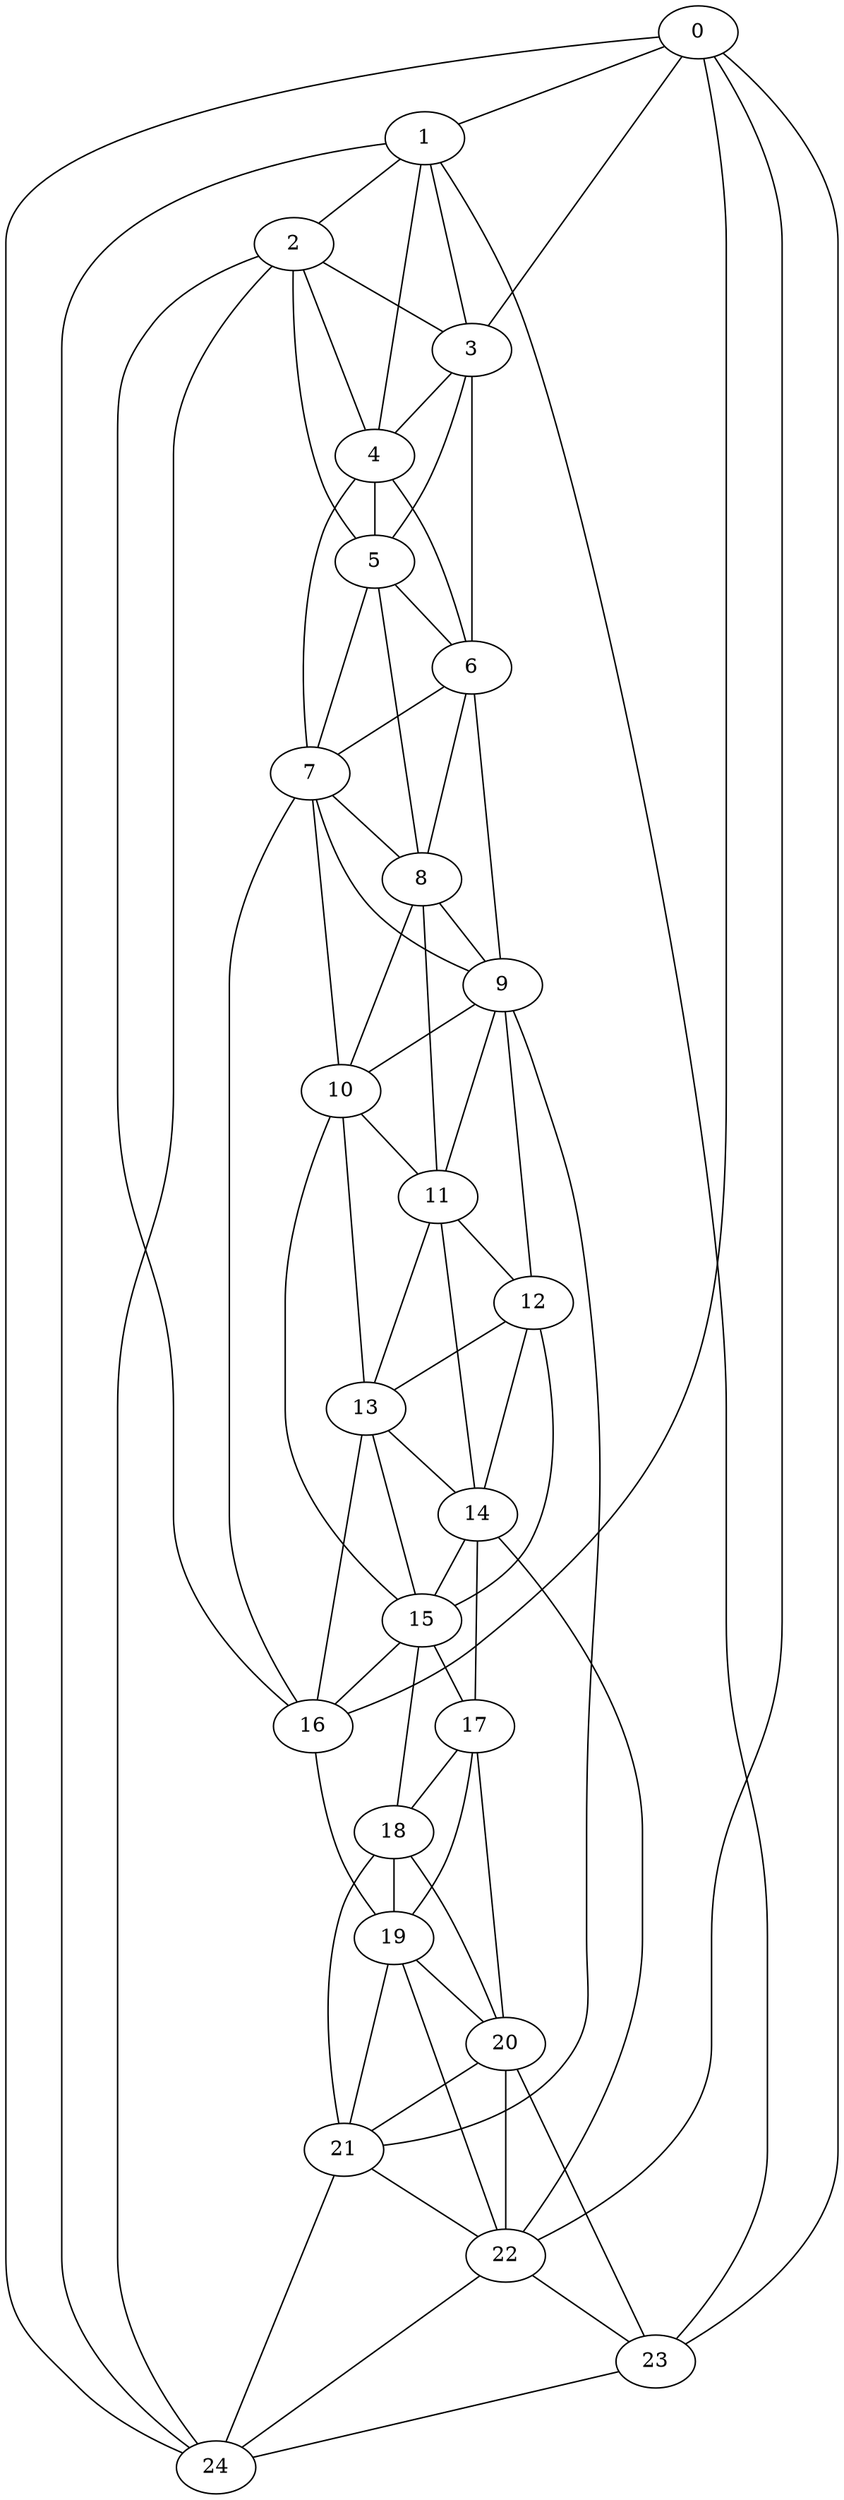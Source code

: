 strict graph "watts_strogatz_graph(25,6,0.1)" {
0;
1;
2;
3;
4;
5;
6;
7;
8;
9;
10;
11;
12;
13;
14;
15;
16;
17;
18;
19;
20;
21;
22;
23;
24;
0 -- 1  [is_available=True, prob="0.154596510233"];
0 -- 3  [is_available=True, prob="0.94181098301"];
0 -- 16  [is_available=True, prob="0.613289478004"];
0 -- 22  [is_available=True, prob="0.683542917195"];
0 -- 23  [is_available=True, prob="0.0119584435239"];
0 -- 24  [is_available=True, prob="0.877160926816"];
1 -- 2  [is_available=True, prob="1.0"];
1 -- 3  [is_available=True, prob="1.0"];
1 -- 4  [is_available=True, prob="1.0"];
1 -- 23  [is_available=True, prob="0.138366620656"];
1 -- 24  [is_available=True, prob="1.0"];
2 -- 3  [is_available=True, prob="0.337777439721"];
2 -- 4  [is_available=True, prob="1.0"];
2 -- 5  [is_available=True, prob="0.828567982437"];
2 -- 16  [is_available=True, prob="0.835111027052"];
2 -- 24  [is_available=True, prob="0.990999194555"];
3 -- 4  [is_available=True, prob="0.355580555503"];
3 -- 5  [is_available=True, prob="0.501065960749"];
3 -- 6  [is_available=True, prob="1.0"];
4 -- 5  [is_available=True, prob="1.0"];
4 -- 6  [is_available=True, prob="0.547973302765"];
4 -- 7  [is_available=True, prob="0.297216215602"];
5 -- 6  [is_available=True, prob="0.51372614564"];
5 -- 7  [is_available=True, prob="0.569177142554"];
5 -- 8  [is_available=True, prob="0.833986371813"];
6 -- 7  [is_available=True, prob="1.0"];
6 -- 8  [is_available=True, prob="1.0"];
6 -- 9  [is_available=True, prob="0.156888087972"];
7 -- 8  [is_available=True, prob="0.105867897278"];
7 -- 9  [is_available=True, prob="0.400701784311"];
7 -- 10  [is_available=True, prob="0.793959949415"];
7 -- 16  [is_available=True, prob="0.351456611104"];
8 -- 9  [is_available=True, prob="0.124155100735"];
8 -- 10  [is_available=True, prob="1.0"];
8 -- 11  [is_available=True, prob="0.305184260843"];
9 -- 10  [is_available=True, prob="0.681912637852"];
9 -- 11  [is_available=True, prob="0.905161683167"];
9 -- 12  [is_available=True, prob="0.57422612108"];
9 -- 21  [is_available=True, prob="0.908862036491"];
10 -- 11  [is_available=True, prob="0.909761181764"];
10 -- 13  [is_available=True, prob="0.725024318145"];
10 -- 15  [is_available=True, prob="0.602279058892"];
11 -- 12  [is_available=True, prob="0.449760044737"];
11 -- 13  [is_available=True, prob="0.00773756318491"];
11 -- 14  [is_available=True, prob="0.18015666611"];
12 -- 13  [is_available=True, prob="0.556372664395"];
12 -- 14  [is_available=True, prob="0.389512080858"];
12 -- 15  [is_available=True, prob="0.0107836069376"];
13 -- 14  [is_available=True, prob="0.436983970258"];
13 -- 15  [is_available=True, prob="1.0"];
13 -- 16  [is_available=True, prob="1.0"];
14 -- 15  [is_available=True, prob="1.0"];
14 -- 17  [is_available=True, prob="0.231220568275"];
14 -- 22  [is_available=True, prob="0.821449057531"];
15 -- 16  [is_available=True, prob="0.335239449559"];
15 -- 17  [is_available=True, prob="0.948741335473"];
15 -- 18  [is_available=True, prob="0.232884481832"];
16 -- 19  [is_available=True, prob="1.0"];
17 -- 18  [is_available=True, prob="0.295284725145"];
17 -- 19  [is_available=True, prob="1.0"];
17 -- 20  [is_available=True, prob="0.268605073545"];
18 -- 19  [is_available=True, prob="0.245217802708"];
18 -- 20  [is_available=True, prob="1.0"];
18 -- 21  [is_available=True, prob="0.824965906982"];
19 -- 20  [is_available=True, prob="0.857250222628"];
19 -- 21  [is_available=True, prob="0.33792121916"];
19 -- 22  [is_available=True, prob="0.837625790908"];
20 -- 21  [is_available=True, prob="0.527519505058"];
20 -- 22  [is_available=True, prob="0.85413401701"];
20 -- 23  [is_available=True, prob="0.24330105982"];
21 -- 22  [is_available=True, prob="1.0"];
21 -- 24  [is_available=True, prob="1.0"];
22 -- 23  [is_available=True, prob="1.0"];
22 -- 24  [is_available=True, prob="0.652646830993"];
23 -- 24  [is_available=True, prob="0.653378743712"];
}
